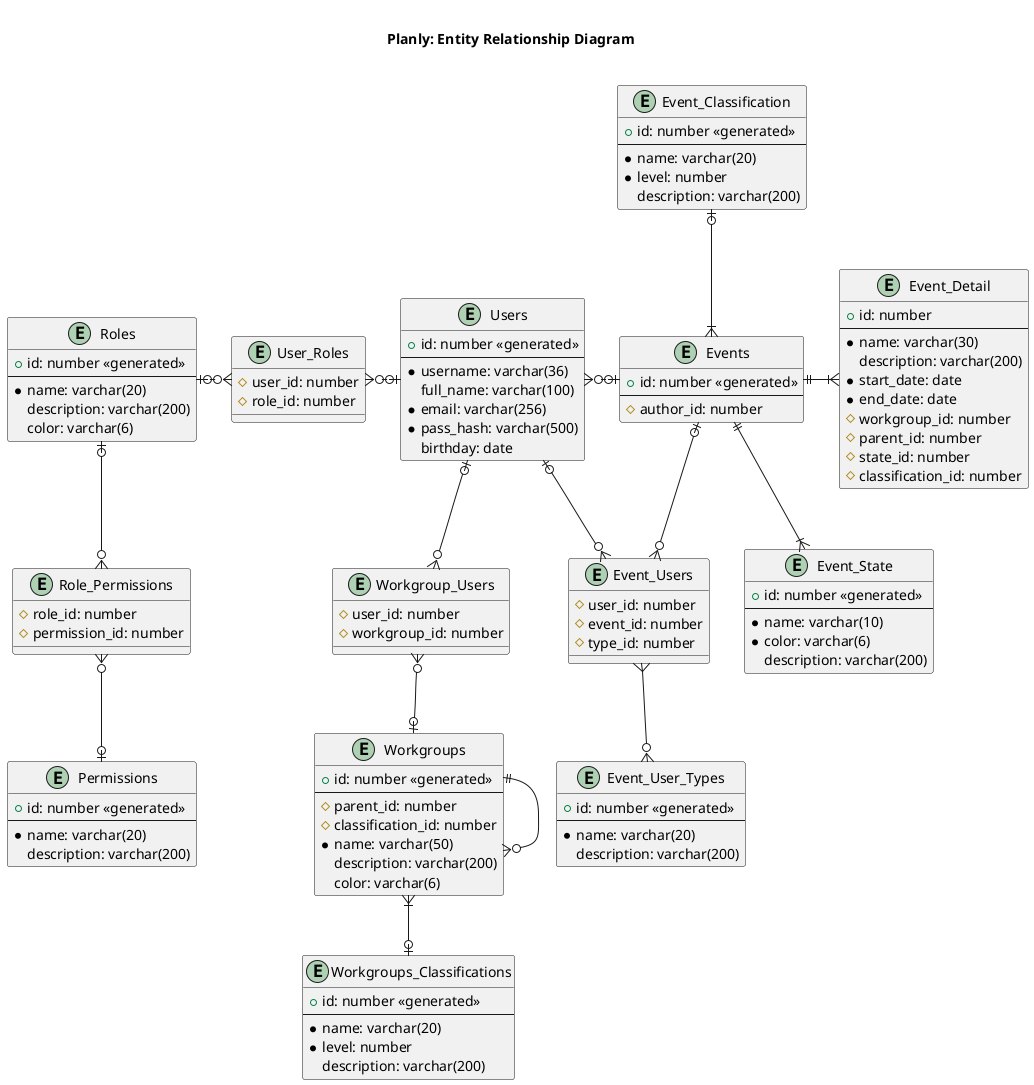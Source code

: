@startuml yumlyDatabaseDiagram

    title \n Planly: Entity Relationship Diagram \n

    entity Users {
        + id: number «generated»
        ---
        * username: varchar(36)
        full_name: varchar(100)
        * email: varchar(256)
        * pass_hash: varchar(500)
        birthday: date
    }

    entity Roles {
        + id: number «generated»
        ---
        * name: varchar(20)
        description: varchar(200)
        color: varchar(6)
    }

    entity User_Roles {
        # user_id: number
        # role_id: number
    }
    
    entity Permissions {
        + id: number «generated»
        ---
        * name: varchar(20)
        description: varchar(200)
    }

    entity Role_Permissions {
        # role_id: number
        # permission_id: number
    }

    entity Workgroups {
        + id: number «generated»
        ---
        # parent_id: number
        # classification_id: number
        * name: varchar(50)
        description: varchar(200)
        color: varchar(6)
    }

    entity Workgroup_Users {
        # user_id: number
        # workgroup_id: number
    }

    entity Workgroups_Classifications {
        + id: number «generated»
        ---
        * name: varchar(20)
        * level: number
        description: varchar(200)
    }

    entity Events {
        + id: number «generated»
        ---
        # author_id: number
    }

    entity Event_Users {
        # user_id: number
        # event_id: number
        # type_id: number
    }

    entity Event_User_Types {
        + id: number «generated»
        ---
        * name: varchar(20)
        description: varchar(200)
    }

    entity Event_State {
        + id: number «generated»
        ---
        * name: varchar(10)
        * color: varchar(6)
        description: varchar(200)
    }

    entity Event_Classification {
        + id: number «generated»
        ---
        * name: varchar(20)
        * level: number
        description: varchar(200)
    }

    entity Event_Detail {
        + id: number
        ---
        * name: varchar(30)
        description: varchar(200)
        * start_date: date
        * end_date: date
        # workgroup_id: number
        # parent_id: number
        # state_id: number
        # classification_id: number
    }

    Users |o-left-o{ User_Roles
    Users |o-right-o{ Event_Users
    User_Roles }o-left-o| Roles

    Users |o--o{ Workgroup_Users
    Workgroup_Users }o--o| Workgroups

    Roles |o--o{ Role_Permissions
    Role_Permissions }o--o| Permissions

    Events ||-right-|{ Event_Detail
    Events |o-left-o{ Users
    Events |o--o{ Event_Users
    Event_Users }--o{ Event_User_Types 
    Events ||--|{ Event_State
    Events }|-up-o| Event_Classification

    Workgroups }|--o| Workgroups_Classifications
    Workgroups ||--o{ Workgroups

    ' Users ||--o{ Events




@enduml

